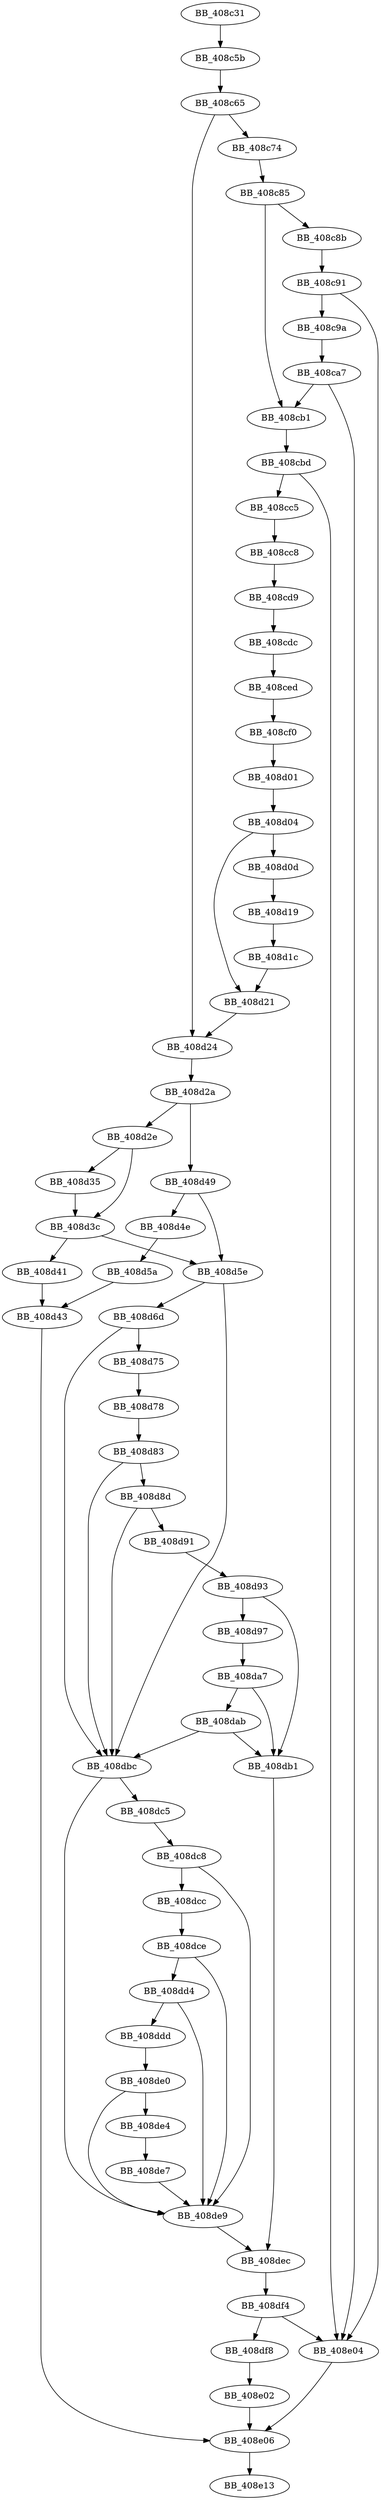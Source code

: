 DiGraph sub_408C31{
BB_408c31->BB_408c5b
BB_408c5b->BB_408c65
BB_408c65->BB_408c74
BB_408c65->BB_408d24
BB_408c74->BB_408c85
BB_408c85->BB_408c8b
BB_408c85->BB_408cb1
BB_408c8b->BB_408c91
BB_408c91->BB_408c9a
BB_408c91->BB_408e04
BB_408c9a->BB_408ca7
BB_408ca7->BB_408cb1
BB_408ca7->BB_408e04
BB_408cb1->BB_408cbd
BB_408cbd->BB_408cc5
BB_408cbd->BB_408e04
BB_408cc5->BB_408cc8
BB_408cc8->BB_408cd9
BB_408cd9->BB_408cdc
BB_408cdc->BB_408ced
BB_408ced->BB_408cf0
BB_408cf0->BB_408d01
BB_408d01->BB_408d04
BB_408d04->BB_408d0d
BB_408d04->BB_408d21
BB_408d0d->BB_408d19
BB_408d19->BB_408d1c
BB_408d1c->BB_408d21
BB_408d21->BB_408d24
BB_408d24->BB_408d2a
BB_408d2a->BB_408d2e
BB_408d2a->BB_408d49
BB_408d2e->BB_408d35
BB_408d2e->BB_408d3c
BB_408d35->BB_408d3c
BB_408d3c->BB_408d41
BB_408d3c->BB_408d5e
BB_408d41->BB_408d43
BB_408d43->BB_408e06
BB_408d49->BB_408d4e
BB_408d49->BB_408d5e
BB_408d4e->BB_408d5a
BB_408d5a->BB_408d43
BB_408d5e->BB_408d6d
BB_408d5e->BB_408dbc
BB_408d6d->BB_408d75
BB_408d6d->BB_408dbc
BB_408d75->BB_408d78
BB_408d78->BB_408d83
BB_408d83->BB_408d8d
BB_408d83->BB_408dbc
BB_408d8d->BB_408d91
BB_408d8d->BB_408dbc
BB_408d91->BB_408d93
BB_408d93->BB_408d97
BB_408d93->BB_408db1
BB_408d97->BB_408da7
BB_408da7->BB_408dab
BB_408da7->BB_408db1
BB_408dab->BB_408db1
BB_408dab->BB_408dbc
BB_408db1->BB_408dec
BB_408dbc->BB_408dc5
BB_408dbc->BB_408de9
BB_408dc5->BB_408dc8
BB_408dc8->BB_408dcc
BB_408dc8->BB_408de9
BB_408dcc->BB_408dce
BB_408dce->BB_408dd4
BB_408dce->BB_408de9
BB_408dd4->BB_408ddd
BB_408dd4->BB_408de9
BB_408ddd->BB_408de0
BB_408de0->BB_408de4
BB_408de0->BB_408de9
BB_408de4->BB_408de7
BB_408de7->BB_408de9
BB_408de9->BB_408dec
BB_408dec->BB_408df4
BB_408df4->BB_408df8
BB_408df4->BB_408e04
BB_408df8->BB_408e02
BB_408e02->BB_408e06
BB_408e04->BB_408e06
BB_408e06->BB_408e13
}
